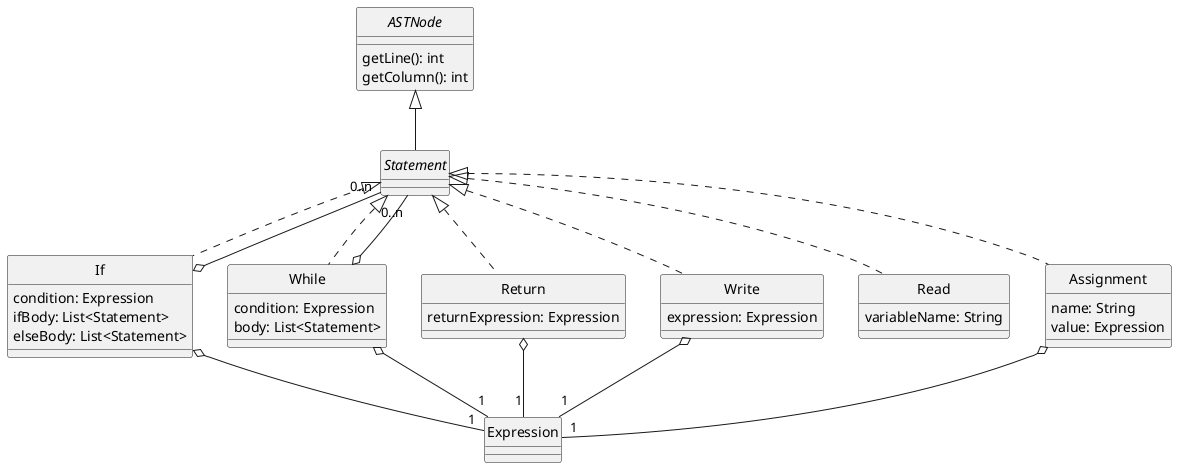 @startuml Statements
skinparam style strictuml
skinparam monochrome true

interface ASTNode {
    getLine(): int
    getColumn(): int
}

interface Statement
ASTNode <|-- Statement

/'
Una sentencia condicional se define usando la palabra clave if seguida de una condición.
El cuerpo de dicha sentencia estará comprendido entre do y end.
Se podrá usar la palabra clave else.
'/
class If {
    condition: Expression
    ifBody: List<Statement>
    elseBody: List<Statement>   /'puede no haber else, la lista estaría vacía'/
}
Statement <|.. If
If o-- "1" Expression
If o-- "0..n" Statement

class While {
    condition: Expression
    body: List<Statement>
}
Statement <|.. While
While o-- "1" Expression
While o-- "0..n" Statement

' El return debe estar seguido obligatoriamente de una expresión
class Return {
    returnExpression: Expression    /'qué '/
}
Statement <|.. Return
Return o-- "1" Expression

/' "Una escritura se compone por la palabra reservada puts y una lista de expresiones separadas por comas"
    Write no tiene una lista de Expression, se genera un Write para cada Expression
'/
class Write {
    expression: Expression
}
Statement <|.. Write
Write o-- "1" Expression

class Read {
    variableName: String
}
Statement <|.. Read

' Una asignación está compuesta por dos expresiones separadas por el operador =.
class Assignment {
    name: String
    value: Expression
}
Statement <|.. Assignment
Assignment o-- "1" Expression

@enduml
